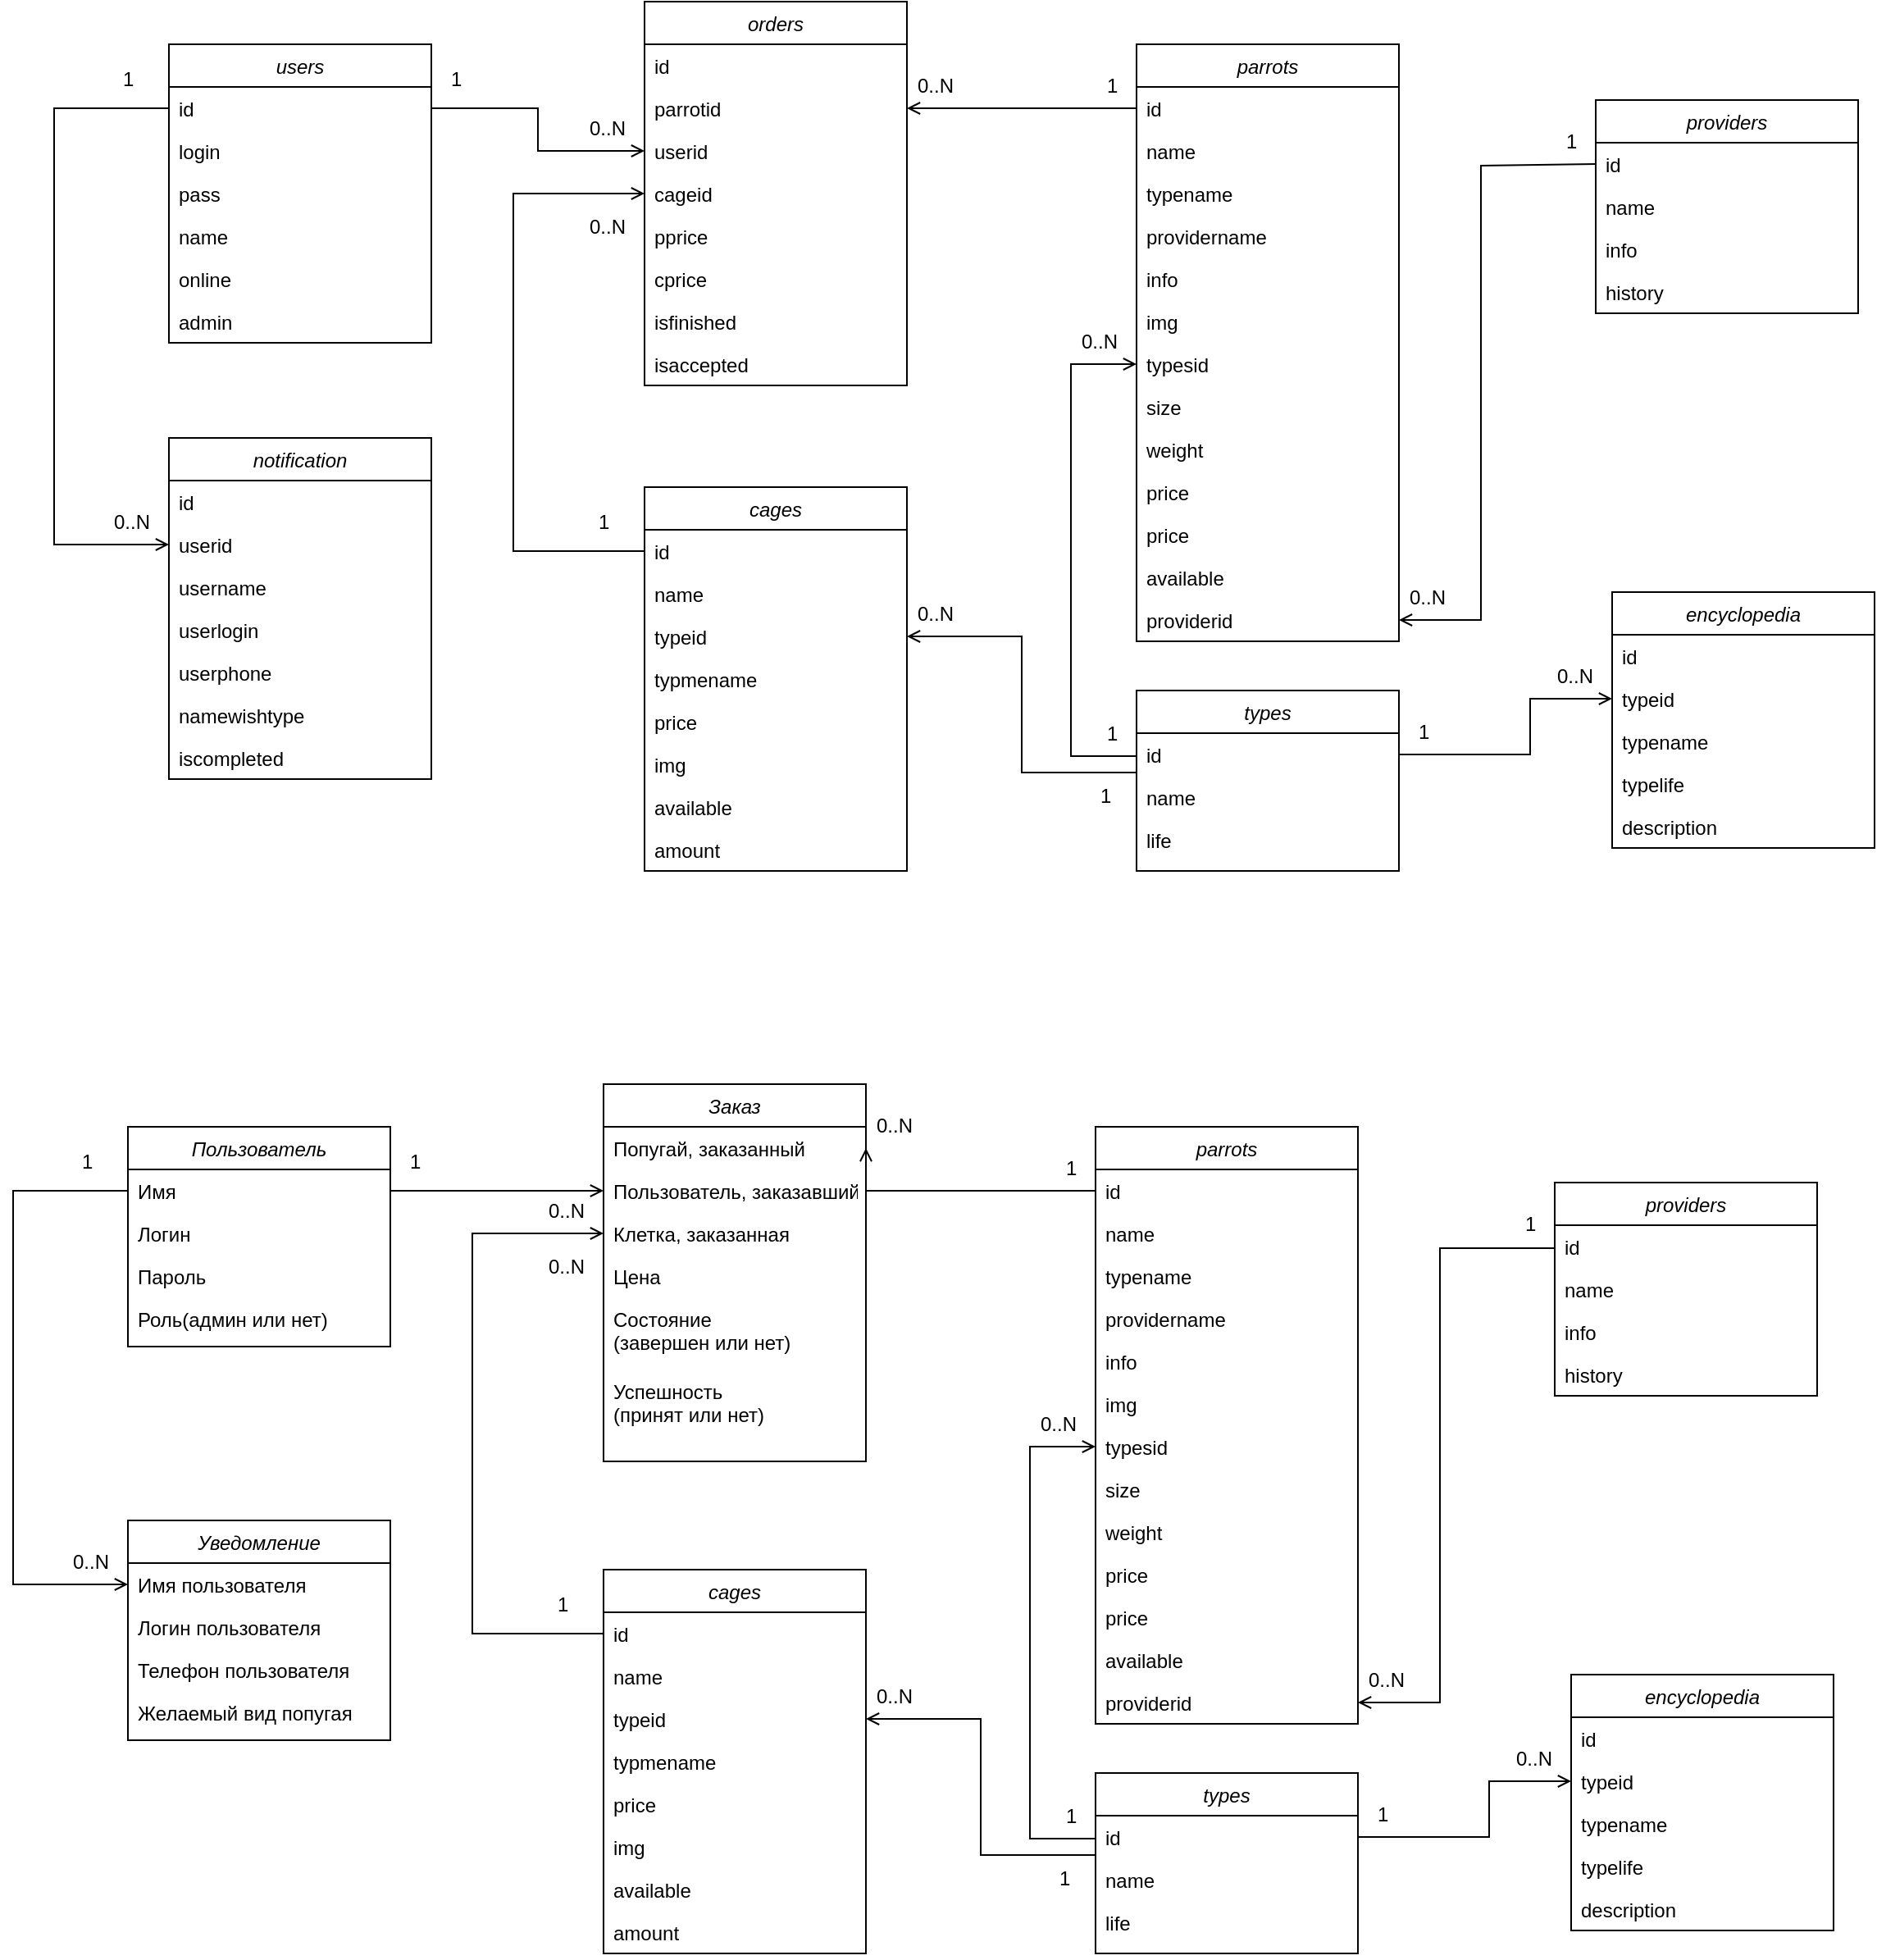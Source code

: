 <mxfile version="15.8.6" type="github">
  <diagram id="C5RBs43oDa-KdzZeNtuy" name="Page-1">
    <mxGraphModel dx="582" dy="761" grid="1" gridSize="10" guides="1" tooltips="1" connect="1" arrows="1" fold="1" page="1" pageScale="1" pageWidth="1200" pageHeight="1600" math="0" shadow="0">
      <root>
        <mxCell id="WIyWlLk6GJQsqaUBKTNV-0" />
        <mxCell id="WIyWlLk6GJQsqaUBKTNV-1" parent="WIyWlLk6GJQsqaUBKTNV-0" />
        <mxCell id="zkfFHV4jXpPFQw0GAbJ--0" value="users" style="swimlane;fontStyle=2;align=center;verticalAlign=top;childLayout=stackLayout;horizontal=1;startSize=26;horizontalStack=0;resizeParent=1;resizeLast=0;collapsible=1;marginBottom=0;rounded=0;shadow=0;strokeWidth=1;" parent="WIyWlLk6GJQsqaUBKTNV-1" vertex="1">
          <mxGeometry x="140" y="116" width="160" height="182" as="geometry">
            <mxRectangle x="230" y="140" width="160" height="26" as="alternateBounds" />
          </mxGeometry>
        </mxCell>
        <mxCell id="zkfFHV4jXpPFQw0GAbJ--1" value="id" style="text;align=left;verticalAlign=top;spacingLeft=4;spacingRight=4;overflow=hidden;rotatable=0;points=[[0,0.5],[1,0.5]];portConstraint=eastwest;" parent="zkfFHV4jXpPFQw0GAbJ--0" vertex="1">
          <mxGeometry y="26" width="160" height="26" as="geometry" />
        </mxCell>
        <mxCell id="zkfFHV4jXpPFQw0GAbJ--2" value="login&#xa;" style="text;align=left;verticalAlign=top;spacingLeft=4;spacingRight=4;overflow=hidden;rotatable=0;points=[[0,0.5],[1,0.5]];portConstraint=eastwest;rounded=0;shadow=0;html=0;" parent="zkfFHV4jXpPFQw0GAbJ--0" vertex="1">
          <mxGeometry y="52" width="160" height="26" as="geometry" />
        </mxCell>
        <mxCell id="zkfFHV4jXpPFQw0GAbJ--3" value="pass" style="text;align=left;verticalAlign=top;spacingLeft=4;spacingRight=4;overflow=hidden;rotatable=0;points=[[0,0.5],[1,0.5]];portConstraint=eastwest;rounded=0;shadow=0;html=0;" parent="zkfFHV4jXpPFQw0GAbJ--0" vertex="1">
          <mxGeometry y="78" width="160" height="26" as="geometry" />
        </mxCell>
        <mxCell id="x8cH7TtN86eXFYDbmNAZ-0" value="name" style="text;align=left;verticalAlign=top;spacingLeft=4;spacingRight=4;overflow=hidden;rotatable=0;points=[[0,0.5],[1,0.5]];portConstraint=eastwest;rounded=0;shadow=0;html=0;" parent="zkfFHV4jXpPFQw0GAbJ--0" vertex="1">
          <mxGeometry y="104" width="160" height="26" as="geometry" />
        </mxCell>
        <mxCell id="x8cH7TtN86eXFYDbmNAZ-2" value="online" style="text;align=left;verticalAlign=top;spacingLeft=4;spacingRight=4;overflow=hidden;rotatable=0;points=[[0,0.5],[1,0.5]];portConstraint=eastwest;rounded=0;shadow=0;html=0;" parent="zkfFHV4jXpPFQw0GAbJ--0" vertex="1">
          <mxGeometry y="130" width="160" height="26" as="geometry" />
        </mxCell>
        <mxCell id="x8cH7TtN86eXFYDbmNAZ-4" value="admin" style="text;align=left;verticalAlign=top;spacingLeft=4;spacingRight=4;overflow=hidden;rotatable=0;points=[[0,0.5],[1,0.5]];portConstraint=eastwest;rounded=0;shadow=0;html=0;" parent="zkfFHV4jXpPFQw0GAbJ--0" vertex="1">
          <mxGeometry y="156" width="160" height="26" as="geometry" />
        </mxCell>
        <mxCell id="x8cH7TtN86eXFYDbmNAZ-5" value="notification" style="swimlane;fontStyle=2;align=center;verticalAlign=top;childLayout=stackLayout;horizontal=1;startSize=26;horizontalStack=0;resizeParent=1;resizeLast=0;collapsible=1;marginBottom=0;rounded=0;shadow=0;strokeWidth=1;" parent="WIyWlLk6GJQsqaUBKTNV-1" vertex="1">
          <mxGeometry x="140" y="356" width="160" height="208" as="geometry">
            <mxRectangle x="230" y="140" width="160" height="26" as="alternateBounds" />
          </mxGeometry>
        </mxCell>
        <mxCell id="x8cH7TtN86eXFYDbmNAZ-6" value="id" style="text;align=left;verticalAlign=top;spacingLeft=4;spacingRight=4;overflow=hidden;rotatable=0;points=[[0,0.5],[1,0.5]];portConstraint=eastwest;" parent="x8cH7TtN86eXFYDbmNAZ-5" vertex="1">
          <mxGeometry y="26" width="160" height="26" as="geometry" />
        </mxCell>
        <mxCell id="x8cH7TtN86eXFYDbmNAZ-7" value="userid" style="text;align=left;verticalAlign=top;spacingLeft=4;spacingRight=4;overflow=hidden;rotatable=0;points=[[0,0.5],[1,0.5]];portConstraint=eastwest;rounded=0;shadow=0;html=0;" parent="x8cH7TtN86eXFYDbmNAZ-5" vertex="1">
          <mxGeometry y="52" width="160" height="26" as="geometry" />
        </mxCell>
        <mxCell id="x8cH7TtN86eXFYDbmNAZ-8" value="username" style="text;align=left;verticalAlign=top;spacingLeft=4;spacingRight=4;overflow=hidden;rotatable=0;points=[[0,0.5],[1,0.5]];portConstraint=eastwest;rounded=0;shadow=0;html=0;" parent="x8cH7TtN86eXFYDbmNAZ-5" vertex="1">
          <mxGeometry y="78" width="160" height="26" as="geometry" />
        </mxCell>
        <mxCell id="x8cH7TtN86eXFYDbmNAZ-9" value="userlogin" style="text;align=left;verticalAlign=top;spacingLeft=4;spacingRight=4;overflow=hidden;rotatable=0;points=[[0,0.5],[1,0.5]];portConstraint=eastwest;rounded=0;shadow=0;html=0;" parent="x8cH7TtN86eXFYDbmNAZ-5" vertex="1">
          <mxGeometry y="104" width="160" height="26" as="geometry" />
        </mxCell>
        <mxCell id="x8cH7TtN86eXFYDbmNAZ-10" value="userphone" style="text;align=left;verticalAlign=top;spacingLeft=4;spacingRight=4;overflow=hidden;rotatable=0;points=[[0,0.5],[1,0.5]];portConstraint=eastwest;rounded=0;shadow=0;html=0;" parent="x8cH7TtN86eXFYDbmNAZ-5" vertex="1">
          <mxGeometry y="130" width="160" height="26" as="geometry" />
        </mxCell>
        <mxCell id="x8cH7TtN86eXFYDbmNAZ-11" value="namewishtype" style="text;align=left;verticalAlign=top;spacingLeft=4;spacingRight=4;overflow=hidden;rotatable=0;points=[[0,0.5],[1,0.5]];portConstraint=eastwest;rounded=0;shadow=0;html=0;" parent="x8cH7TtN86eXFYDbmNAZ-5" vertex="1">
          <mxGeometry y="156" width="160" height="26" as="geometry" />
        </mxCell>
        <mxCell id="x8cH7TtN86eXFYDbmNAZ-13" value="iscompleted" style="text;align=left;verticalAlign=top;spacingLeft=4;spacingRight=4;overflow=hidden;rotatable=0;points=[[0,0.5],[1,0.5]];portConstraint=eastwest;rounded=0;shadow=0;html=0;" parent="x8cH7TtN86eXFYDbmNAZ-5" vertex="1">
          <mxGeometry y="182" width="160" height="26" as="geometry" />
        </mxCell>
        <mxCell id="x8cH7TtN86eXFYDbmNAZ-14" value="" style="endArrow=open;shadow=0;strokeWidth=1;rounded=0;endFill=1;edgeStyle=elbowEdgeStyle;elbow=vertical;exitX=0;exitY=0.5;exitDx=0;exitDy=0;entryX=0;entryY=0.5;entryDx=0;entryDy=0;" parent="WIyWlLk6GJQsqaUBKTNV-1" source="zkfFHV4jXpPFQw0GAbJ--1" target="x8cH7TtN86eXFYDbmNAZ-7" edge="1">
          <mxGeometry x="0.5" y="41" relative="1" as="geometry">
            <mxPoint x="310" y="217" as="sourcePoint" />
            <mxPoint x="438" y="217" as="targetPoint" />
            <mxPoint x="-40" y="32" as="offset" />
            <Array as="points">
              <mxPoint x="70" y="286" />
            </Array>
          </mxGeometry>
        </mxCell>
        <mxCell id="x8cH7TtN86eXFYDbmNAZ-15" value="1" style="resizable=0;align=left;verticalAlign=bottom;labelBackgroundColor=none;fontSize=12;" parent="x8cH7TtN86eXFYDbmNAZ-14" connectable="0" vertex="1">
          <mxGeometry x="-1" relative="1" as="geometry">
            <mxPoint x="-30" y="-9" as="offset" />
          </mxGeometry>
        </mxCell>
        <mxCell id="x8cH7TtN86eXFYDbmNAZ-16" value="0..N" style="resizable=0;align=right;verticalAlign=bottom;labelBackgroundColor=none;fontSize=12;" parent="x8cH7TtN86eXFYDbmNAZ-14" connectable="0" vertex="1">
          <mxGeometry x="1" relative="1" as="geometry">
            <mxPoint x="-10" y="-5" as="offset" />
          </mxGeometry>
        </mxCell>
        <mxCell id="x8cH7TtN86eXFYDbmNAZ-25" value="orders" style="swimlane;fontStyle=2;align=center;verticalAlign=top;childLayout=stackLayout;horizontal=1;startSize=26;horizontalStack=0;resizeParent=1;resizeLast=0;collapsible=1;marginBottom=0;rounded=0;shadow=0;strokeWidth=1;" parent="WIyWlLk6GJQsqaUBKTNV-1" vertex="1">
          <mxGeometry x="430" y="90" width="160" height="234" as="geometry">
            <mxRectangle x="230" y="140" width="160" height="26" as="alternateBounds" />
          </mxGeometry>
        </mxCell>
        <mxCell id="x8cH7TtN86eXFYDbmNAZ-26" value="id" style="text;align=left;verticalAlign=top;spacingLeft=4;spacingRight=4;overflow=hidden;rotatable=0;points=[[0,0.5],[1,0.5]];portConstraint=eastwest;" parent="x8cH7TtN86eXFYDbmNAZ-25" vertex="1">
          <mxGeometry y="26" width="160" height="26" as="geometry" />
        </mxCell>
        <mxCell id="x8cH7TtN86eXFYDbmNAZ-27" value="parrotid" style="text;align=left;verticalAlign=top;spacingLeft=4;spacingRight=4;overflow=hidden;rotatable=0;points=[[0,0.5],[1,0.5]];portConstraint=eastwest;rounded=0;shadow=0;html=0;" parent="x8cH7TtN86eXFYDbmNAZ-25" vertex="1">
          <mxGeometry y="52" width="160" height="26" as="geometry" />
        </mxCell>
        <mxCell id="x8cH7TtN86eXFYDbmNAZ-28" value="userid " style="text;align=left;verticalAlign=top;spacingLeft=4;spacingRight=4;overflow=hidden;rotatable=0;points=[[0,0.5],[1,0.5]];portConstraint=eastwest;rounded=0;shadow=0;html=0;" parent="x8cH7TtN86eXFYDbmNAZ-25" vertex="1">
          <mxGeometry y="78" width="160" height="26" as="geometry" />
        </mxCell>
        <mxCell id="x8cH7TtN86eXFYDbmNAZ-29" value="cageid " style="text;align=left;verticalAlign=top;spacingLeft=4;spacingRight=4;overflow=hidden;rotatable=0;points=[[0,0.5],[1,0.5]];portConstraint=eastwest;rounded=0;shadow=0;html=0;" parent="x8cH7TtN86eXFYDbmNAZ-25" vertex="1">
          <mxGeometry y="104" width="160" height="26" as="geometry" />
        </mxCell>
        <mxCell id="x8cH7TtN86eXFYDbmNAZ-30" value="pprice " style="text;align=left;verticalAlign=top;spacingLeft=4;spacingRight=4;overflow=hidden;rotatable=0;points=[[0,0.5],[1,0.5]];portConstraint=eastwest;rounded=0;shadow=0;html=0;" parent="x8cH7TtN86eXFYDbmNAZ-25" vertex="1">
          <mxGeometry y="130" width="160" height="26" as="geometry" />
        </mxCell>
        <mxCell id="x8cH7TtN86eXFYDbmNAZ-31" value="cprice " style="text;align=left;verticalAlign=top;spacingLeft=4;spacingRight=4;overflow=hidden;rotatable=0;points=[[0,0.5],[1,0.5]];portConstraint=eastwest;rounded=0;shadow=0;html=0;" parent="x8cH7TtN86eXFYDbmNAZ-25" vertex="1">
          <mxGeometry y="156" width="160" height="26" as="geometry" />
        </mxCell>
        <mxCell id="x8cH7TtN86eXFYDbmNAZ-32" value="isfinished" style="text;align=left;verticalAlign=top;spacingLeft=4;spacingRight=4;overflow=hidden;rotatable=0;points=[[0,0.5],[1,0.5]];portConstraint=eastwest;rounded=0;shadow=0;html=0;" parent="x8cH7TtN86eXFYDbmNAZ-25" vertex="1">
          <mxGeometry y="182" width="160" height="26" as="geometry" />
        </mxCell>
        <mxCell id="x8cH7TtN86eXFYDbmNAZ-35" value="isaccepted" style="text;align=left;verticalAlign=top;spacingLeft=4;spacingRight=4;overflow=hidden;rotatable=0;points=[[0,0.5],[1,0.5]];portConstraint=eastwest;rounded=0;shadow=0;html=0;" parent="x8cH7TtN86eXFYDbmNAZ-25" vertex="1">
          <mxGeometry y="208" width="160" height="26" as="geometry" />
        </mxCell>
        <mxCell id="x8cH7TtN86eXFYDbmNAZ-39" value="" style="endArrow=open;shadow=0;strokeWidth=1;rounded=0;endFill=1;edgeStyle=elbowEdgeStyle;elbow=vertical;exitX=1;exitY=0.5;exitDx=0;exitDy=0;entryX=0;entryY=0.5;entryDx=0;entryDy=0;" parent="WIyWlLk6GJQsqaUBKTNV-1" source="zkfFHV4jXpPFQw0GAbJ--1" target="x8cH7TtN86eXFYDbmNAZ-28" edge="1">
          <mxGeometry x="0.5" y="41" relative="1" as="geometry">
            <mxPoint x="310" y="165" as="sourcePoint" />
            <mxPoint x="390" y="217" as="targetPoint" />
            <mxPoint x="-40" y="32" as="offset" />
            <Array as="points" />
          </mxGeometry>
        </mxCell>
        <mxCell id="x8cH7TtN86eXFYDbmNAZ-40" value="1" style="resizable=0;align=left;verticalAlign=bottom;labelBackgroundColor=none;fontSize=12;" parent="x8cH7TtN86eXFYDbmNAZ-39" connectable="0" vertex="1">
          <mxGeometry x="-1" relative="1" as="geometry">
            <mxPoint x="10" y="-9" as="offset" />
          </mxGeometry>
        </mxCell>
        <mxCell id="x8cH7TtN86eXFYDbmNAZ-43" value="0..N" style="resizable=0;align=right;verticalAlign=bottom;labelBackgroundColor=none;fontSize=12;" parent="WIyWlLk6GJQsqaUBKTNV-1" connectable="0" vertex="1">
          <mxGeometry x="420" y="176" as="geometry" />
        </mxCell>
        <mxCell id="x8cH7TtN86eXFYDbmNAZ-44" value="cages" style="swimlane;fontStyle=2;align=center;verticalAlign=top;childLayout=stackLayout;horizontal=1;startSize=26;horizontalStack=0;resizeParent=1;resizeLast=0;collapsible=1;marginBottom=0;rounded=0;shadow=0;strokeWidth=1;" parent="WIyWlLk6GJQsqaUBKTNV-1" vertex="1">
          <mxGeometry x="430" y="386" width="160" height="234" as="geometry">
            <mxRectangle x="230" y="140" width="160" height="26" as="alternateBounds" />
          </mxGeometry>
        </mxCell>
        <mxCell id="x8cH7TtN86eXFYDbmNAZ-45" value="id" style="text;align=left;verticalAlign=top;spacingLeft=4;spacingRight=4;overflow=hidden;rotatable=0;points=[[0,0.5],[1,0.5]];portConstraint=eastwest;" parent="x8cH7TtN86eXFYDbmNAZ-44" vertex="1">
          <mxGeometry y="26" width="160" height="26" as="geometry" />
        </mxCell>
        <mxCell id="x8cH7TtN86eXFYDbmNAZ-46" value="name" style="text;align=left;verticalAlign=top;spacingLeft=4;spacingRight=4;overflow=hidden;rotatable=0;points=[[0,0.5],[1,0.5]];portConstraint=eastwest;rounded=0;shadow=0;html=0;" parent="x8cH7TtN86eXFYDbmNAZ-44" vertex="1">
          <mxGeometry y="52" width="160" height="26" as="geometry" />
        </mxCell>
        <mxCell id="x8cH7TtN86eXFYDbmNAZ-47" value="typeid" style="text;align=left;verticalAlign=top;spacingLeft=4;spacingRight=4;overflow=hidden;rotatable=0;points=[[0,0.5],[1,0.5]];portConstraint=eastwest;rounded=0;shadow=0;html=0;" parent="x8cH7TtN86eXFYDbmNAZ-44" vertex="1">
          <mxGeometry y="78" width="160" height="26" as="geometry" />
        </mxCell>
        <mxCell id="x8cH7TtN86eXFYDbmNAZ-48" value="typmename" style="text;align=left;verticalAlign=top;spacingLeft=4;spacingRight=4;overflow=hidden;rotatable=0;points=[[0,0.5],[1,0.5]];portConstraint=eastwest;rounded=0;shadow=0;html=0;" parent="x8cH7TtN86eXFYDbmNAZ-44" vertex="1">
          <mxGeometry y="104" width="160" height="26" as="geometry" />
        </mxCell>
        <mxCell id="x8cH7TtN86eXFYDbmNAZ-49" value="price" style="text;align=left;verticalAlign=top;spacingLeft=4;spacingRight=4;overflow=hidden;rotatable=0;points=[[0,0.5],[1,0.5]];portConstraint=eastwest;rounded=0;shadow=0;html=0;" parent="x8cH7TtN86eXFYDbmNAZ-44" vertex="1">
          <mxGeometry y="130" width="160" height="26" as="geometry" />
        </mxCell>
        <mxCell id="x8cH7TtN86eXFYDbmNAZ-50" value="img" style="text;align=left;verticalAlign=top;spacingLeft=4;spacingRight=4;overflow=hidden;rotatable=0;points=[[0,0.5],[1,0.5]];portConstraint=eastwest;rounded=0;shadow=0;html=0;" parent="x8cH7TtN86eXFYDbmNAZ-44" vertex="1">
          <mxGeometry y="156" width="160" height="26" as="geometry" />
        </mxCell>
        <mxCell id="x8cH7TtN86eXFYDbmNAZ-51" value="available" style="text;align=left;verticalAlign=top;spacingLeft=4;spacingRight=4;overflow=hidden;rotatable=0;points=[[0,0.5],[1,0.5]];portConstraint=eastwest;rounded=0;shadow=0;html=0;" parent="x8cH7TtN86eXFYDbmNAZ-44" vertex="1">
          <mxGeometry y="182" width="160" height="26" as="geometry" />
        </mxCell>
        <mxCell id="x8cH7TtN86eXFYDbmNAZ-54" value="amount" style="text;align=left;verticalAlign=top;spacingLeft=4;spacingRight=4;overflow=hidden;rotatable=0;points=[[0,0.5],[1,0.5]];portConstraint=eastwest;rounded=0;shadow=0;html=0;" parent="x8cH7TtN86eXFYDbmNAZ-44" vertex="1">
          <mxGeometry y="208" width="160" height="26" as="geometry" />
        </mxCell>
        <mxCell id="x8cH7TtN86eXFYDbmNAZ-57" value="" style="endArrow=open;shadow=0;strokeWidth=1;rounded=0;endFill=1;edgeStyle=elbowEdgeStyle;elbow=vertical;exitX=0;exitY=0.5;exitDx=0;exitDy=0;entryX=0;entryY=0.5;entryDx=0;entryDy=0;" parent="WIyWlLk6GJQsqaUBKTNV-1" source="x8cH7TtN86eXFYDbmNAZ-45" target="x8cH7TtN86eXFYDbmNAZ-29" edge="1">
          <mxGeometry x="0.5" y="41" relative="1" as="geometry">
            <mxPoint x="380" y="236" as="sourcePoint" />
            <mxPoint x="380" y="502" as="targetPoint" />
            <mxPoint x="-40" y="32" as="offset" />
            <Array as="points">
              <mxPoint x="350" y="316" />
            </Array>
          </mxGeometry>
        </mxCell>
        <mxCell id="x8cH7TtN86eXFYDbmNAZ-58" value="1" style="resizable=0;align=left;verticalAlign=bottom;labelBackgroundColor=none;fontSize=12;" parent="x8cH7TtN86eXFYDbmNAZ-57" connectable="0" vertex="1">
          <mxGeometry x="-1" relative="1" as="geometry">
            <mxPoint x="-30" y="-9" as="offset" />
          </mxGeometry>
        </mxCell>
        <mxCell id="x8cH7TtN86eXFYDbmNAZ-59" value="0..N" style="resizable=0;align=right;verticalAlign=bottom;labelBackgroundColor=none;fontSize=12;" parent="x8cH7TtN86eXFYDbmNAZ-57" connectable="0" vertex="1">
          <mxGeometry x="1" relative="1" as="geometry">
            <mxPoint x="-10" y="29" as="offset" />
          </mxGeometry>
        </mxCell>
        <mxCell id="x8cH7TtN86eXFYDbmNAZ-61" value="parrots" style="swimlane;fontStyle=2;align=center;verticalAlign=top;childLayout=stackLayout;horizontal=1;startSize=26;horizontalStack=0;resizeParent=1;resizeLast=0;collapsible=1;marginBottom=0;rounded=0;shadow=0;strokeWidth=1;" parent="WIyWlLk6GJQsqaUBKTNV-1" vertex="1">
          <mxGeometry x="730" y="116" width="160" height="364" as="geometry">
            <mxRectangle x="230" y="140" width="160" height="26" as="alternateBounds" />
          </mxGeometry>
        </mxCell>
        <mxCell id="x8cH7TtN86eXFYDbmNAZ-62" value="id" style="text;align=left;verticalAlign=top;spacingLeft=4;spacingRight=4;overflow=hidden;rotatable=0;points=[[0,0.5],[1,0.5]];portConstraint=eastwest;" parent="x8cH7TtN86eXFYDbmNAZ-61" vertex="1">
          <mxGeometry y="26" width="160" height="26" as="geometry" />
        </mxCell>
        <mxCell id="x8cH7TtN86eXFYDbmNAZ-63" value="name" style="text;align=left;verticalAlign=top;spacingLeft=4;spacingRight=4;overflow=hidden;rotatable=0;points=[[0,0.5],[1,0.5]];portConstraint=eastwest;rounded=0;shadow=0;html=0;" parent="x8cH7TtN86eXFYDbmNAZ-61" vertex="1">
          <mxGeometry y="52" width="160" height="26" as="geometry" />
        </mxCell>
        <mxCell id="x8cH7TtN86eXFYDbmNAZ-64" value="typename" style="text;align=left;verticalAlign=top;spacingLeft=4;spacingRight=4;overflow=hidden;rotatable=0;points=[[0,0.5],[1,0.5]];portConstraint=eastwest;rounded=0;shadow=0;html=0;" parent="x8cH7TtN86eXFYDbmNAZ-61" vertex="1">
          <mxGeometry y="78" width="160" height="26" as="geometry" />
        </mxCell>
        <mxCell id="x8cH7TtN86eXFYDbmNAZ-65" value="providername" style="text;align=left;verticalAlign=top;spacingLeft=4;spacingRight=4;overflow=hidden;rotatable=0;points=[[0,0.5],[1,0.5]];portConstraint=eastwest;rounded=0;shadow=0;html=0;" parent="x8cH7TtN86eXFYDbmNAZ-61" vertex="1">
          <mxGeometry y="104" width="160" height="26" as="geometry" />
        </mxCell>
        <mxCell id="x8cH7TtN86eXFYDbmNAZ-66" value="info" style="text;align=left;verticalAlign=top;spacingLeft=4;spacingRight=4;overflow=hidden;rotatable=0;points=[[0,0.5],[1,0.5]];portConstraint=eastwest;rounded=0;shadow=0;html=0;" parent="x8cH7TtN86eXFYDbmNAZ-61" vertex="1">
          <mxGeometry y="130" width="160" height="26" as="geometry" />
        </mxCell>
        <mxCell id="x8cH7TtN86eXFYDbmNAZ-67" value="img" style="text;align=left;verticalAlign=top;spacingLeft=4;spacingRight=4;overflow=hidden;rotatable=0;points=[[0,0.5],[1,0.5]];portConstraint=eastwest;rounded=0;shadow=0;html=0;" parent="x8cH7TtN86eXFYDbmNAZ-61" vertex="1">
          <mxGeometry y="156" width="160" height="26" as="geometry" />
        </mxCell>
        <mxCell id="x8cH7TtN86eXFYDbmNAZ-68" value="typesid" style="text;align=left;verticalAlign=top;spacingLeft=4;spacingRight=4;overflow=hidden;rotatable=0;points=[[0,0.5],[1,0.5]];portConstraint=eastwest;rounded=0;shadow=0;html=0;" parent="x8cH7TtN86eXFYDbmNAZ-61" vertex="1">
          <mxGeometry y="182" width="160" height="26" as="geometry" />
        </mxCell>
        <mxCell id="x8cH7TtN86eXFYDbmNAZ-69" value="size" style="text;align=left;verticalAlign=top;spacingLeft=4;spacingRight=4;overflow=hidden;rotatable=0;points=[[0,0.5],[1,0.5]];portConstraint=eastwest;rounded=0;shadow=0;html=0;" parent="x8cH7TtN86eXFYDbmNAZ-61" vertex="1">
          <mxGeometry y="208" width="160" height="26" as="geometry" />
        </mxCell>
        <mxCell id="x8cH7TtN86eXFYDbmNAZ-70" value="weight" style="text;align=left;verticalAlign=top;spacingLeft=4;spacingRight=4;overflow=hidden;rotatable=0;points=[[0,0.5],[1,0.5]];portConstraint=eastwest;rounded=0;shadow=0;html=0;" parent="x8cH7TtN86eXFYDbmNAZ-61" vertex="1">
          <mxGeometry y="234" width="160" height="26" as="geometry" />
        </mxCell>
        <mxCell id="x8cH7TtN86eXFYDbmNAZ-97" value="price" style="text;align=left;verticalAlign=top;spacingLeft=4;spacingRight=4;overflow=hidden;rotatable=0;points=[[0,0.5],[1,0.5]];portConstraint=eastwest;rounded=0;shadow=0;html=0;" parent="x8cH7TtN86eXFYDbmNAZ-61" vertex="1">
          <mxGeometry y="260" width="160" height="26" as="geometry" />
        </mxCell>
        <mxCell id="x8cH7TtN86eXFYDbmNAZ-71" value="price" style="text;align=left;verticalAlign=top;spacingLeft=4;spacingRight=4;overflow=hidden;rotatable=0;points=[[0,0.5],[1,0.5]];portConstraint=eastwest;rounded=0;shadow=0;html=0;" parent="x8cH7TtN86eXFYDbmNAZ-61" vertex="1">
          <mxGeometry y="286" width="160" height="26" as="geometry" />
        </mxCell>
        <mxCell id="x8cH7TtN86eXFYDbmNAZ-73" value="available" style="text;align=left;verticalAlign=top;spacingLeft=4;spacingRight=4;overflow=hidden;rotatable=0;points=[[0,0.5],[1,0.5]];portConstraint=eastwest;rounded=0;shadow=0;html=0;" parent="x8cH7TtN86eXFYDbmNAZ-61" vertex="1">
          <mxGeometry y="312" width="160" height="26" as="geometry" />
        </mxCell>
        <mxCell id="x8cH7TtN86eXFYDbmNAZ-74" value="providerid" style="text;align=left;verticalAlign=top;spacingLeft=4;spacingRight=4;overflow=hidden;rotatable=0;points=[[0,0.5],[1,0.5]];portConstraint=eastwest;rounded=0;shadow=0;html=0;" parent="x8cH7TtN86eXFYDbmNAZ-61" vertex="1">
          <mxGeometry y="338" width="160" height="26" as="geometry" />
        </mxCell>
        <mxCell id="x8cH7TtN86eXFYDbmNAZ-79" value="" style="endArrow=open;shadow=0;strokeWidth=1;rounded=0;endFill=1;edgeStyle=elbowEdgeStyle;elbow=vertical;exitX=0;exitY=0.5;exitDx=0;exitDy=0;entryX=1;entryY=0.5;entryDx=0;entryDy=0;" parent="WIyWlLk6GJQsqaUBKTNV-1" source="x8cH7TtN86eXFYDbmNAZ-62" target="x8cH7TtN86eXFYDbmNAZ-27" edge="1">
          <mxGeometry x="0.5" y="41" relative="1" as="geometry">
            <mxPoint x="660" y="230" as="sourcePoint" />
            <mxPoint x="660" y="496" as="targetPoint" />
            <mxPoint x="-40" y="32" as="offset" />
            <Array as="points">
              <mxPoint x="710" y="155" />
            </Array>
          </mxGeometry>
        </mxCell>
        <mxCell id="x8cH7TtN86eXFYDbmNAZ-80" value="1" style="resizable=0;align=left;verticalAlign=bottom;labelBackgroundColor=none;fontSize=12;" parent="x8cH7TtN86eXFYDbmNAZ-79" connectable="0" vertex="1">
          <mxGeometry x="-1" relative="1" as="geometry">
            <mxPoint x="-20" y="-5" as="offset" />
          </mxGeometry>
        </mxCell>
        <mxCell id="x8cH7TtN86eXFYDbmNAZ-81" value="0..N" style="resizable=0;align=right;verticalAlign=bottom;labelBackgroundColor=none;fontSize=12;" parent="x8cH7TtN86eXFYDbmNAZ-79" connectable="0" vertex="1">
          <mxGeometry x="1" relative="1" as="geometry">
            <mxPoint x="30" y="-5" as="offset" />
          </mxGeometry>
        </mxCell>
        <mxCell id="x8cH7TtN86eXFYDbmNAZ-82" value="types" style="swimlane;fontStyle=2;align=center;verticalAlign=top;childLayout=stackLayout;horizontal=1;startSize=26;horizontalStack=0;resizeParent=1;resizeLast=0;collapsible=1;marginBottom=0;rounded=0;shadow=0;strokeWidth=1;" parent="WIyWlLk6GJQsqaUBKTNV-1" vertex="1">
          <mxGeometry x="730" y="510" width="160" height="110" as="geometry">
            <mxRectangle x="230" y="140" width="160" height="26" as="alternateBounds" />
          </mxGeometry>
        </mxCell>
        <mxCell id="x8cH7TtN86eXFYDbmNAZ-83" value="id" style="text;align=left;verticalAlign=top;spacingLeft=4;spacingRight=4;overflow=hidden;rotatable=0;points=[[0,0.5],[1,0.5]];portConstraint=eastwest;" parent="x8cH7TtN86eXFYDbmNAZ-82" vertex="1">
          <mxGeometry y="26" width="160" height="26" as="geometry" />
        </mxCell>
        <mxCell id="x8cH7TtN86eXFYDbmNAZ-84" value="name" style="text;align=left;verticalAlign=top;spacingLeft=4;spacingRight=4;overflow=hidden;rotatable=0;points=[[0,0.5],[1,0.5]];portConstraint=eastwest;rounded=0;shadow=0;html=0;" parent="x8cH7TtN86eXFYDbmNAZ-82" vertex="1">
          <mxGeometry y="52" width="160" height="26" as="geometry" />
        </mxCell>
        <mxCell id="x8cH7TtN86eXFYDbmNAZ-85" value="life" style="text;align=left;verticalAlign=top;spacingLeft=4;spacingRight=4;overflow=hidden;rotatable=0;points=[[0,0.5],[1,0.5]];portConstraint=eastwest;rounded=0;shadow=0;html=0;" parent="x8cH7TtN86eXFYDbmNAZ-82" vertex="1">
          <mxGeometry y="78" width="160" height="26" as="geometry" />
        </mxCell>
        <mxCell id="x8cH7TtN86eXFYDbmNAZ-91" value="" style="endArrow=open;shadow=0;strokeWidth=1;rounded=0;endFill=1;elbow=vertical;exitX=0;exitY=0.5;exitDx=0;exitDy=0;entryX=1;entryY=0.5;entryDx=0;entryDy=0;edgeStyle=orthogonalEdgeStyle;" parent="WIyWlLk6GJQsqaUBKTNV-1" source="x8cH7TtN86eXFYDbmNAZ-83" target="x8cH7TtN86eXFYDbmNAZ-47" edge="1">
          <mxGeometry x="0.5" y="41" relative="1" as="geometry">
            <mxPoint x="700" y="550" as="sourcePoint" />
            <mxPoint x="560" y="550" as="targetPoint" />
            <mxPoint x="-40" y="32" as="offset" />
            <Array as="points">
              <mxPoint x="730" y="560" />
              <mxPoint x="660" y="560" />
              <mxPoint x="660" y="477" />
            </Array>
          </mxGeometry>
        </mxCell>
        <mxCell id="x8cH7TtN86eXFYDbmNAZ-93" value="0..N" style="resizable=0;align=right;verticalAlign=bottom;labelBackgroundColor=none;fontSize=12;" parent="x8cH7TtN86eXFYDbmNAZ-91" connectable="0" vertex="1">
          <mxGeometry x="1" relative="1" as="geometry">
            <mxPoint x="30" y="-5" as="offset" />
          </mxGeometry>
        </mxCell>
        <mxCell id="x8cH7TtN86eXFYDbmNAZ-94" value="" style="endArrow=open;shadow=0;strokeWidth=1;rounded=0;endFill=1;elbow=vertical;entryX=0;entryY=0.5;entryDx=0;entryDy=0;edgeStyle=orthogonalEdgeStyle;" parent="WIyWlLk6GJQsqaUBKTNV-1" target="x8cH7TtN86eXFYDbmNAZ-68" edge="1">
          <mxGeometry x="0.5" y="41" relative="1" as="geometry">
            <mxPoint x="730" y="550" as="sourcePoint" />
            <mxPoint x="600" y="487" as="targetPoint" />
            <mxPoint x="-40" y="32" as="offset" />
            <Array as="points">
              <mxPoint x="730" y="550" />
              <mxPoint x="690" y="550" />
              <mxPoint x="690" y="311" />
            </Array>
          </mxGeometry>
        </mxCell>
        <mxCell id="x8cH7TtN86eXFYDbmNAZ-95" value="1" style="resizable=0;align=left;verticalAlign=bottom;labelBackgroundColor=none;fontSize=12;" parent="x8cH7TtN86eXFYDbmNAZ-94" connectable="0" vertex="1">
          <mxGeometry x="-1" relative="1" as="geometry">
            <mxPoint x="-20" y="-5" as="offset" />
          </mxGeometry>
        </mxCell>
        <mxCell id="x8cH7TtN86eXFYDbmNAZ-96" value="0..N" style="resizable=0;align=right;verticalAlign=bottom;labelBackgroundColor=none;fontSize=12;" parent="x8cH7TtN86eXFYDbmNAZ-94" connectable="0" vertex="1">
          <mxGeometry x="1" relative="1" as="geometry">
            <mxPoint x="-10" y="-5" as="offset" />
          </mxGeometry>
        </mxCell>
        <mxCell id="x8cH7TtN86eXFYDbmNAZ-98" value="providers" style="swimlane;fontStyle=2;align=center;verticalAlign=top;childLayout=stackLayout;horizontal=1;startSize=26;horizontalStack=0;resizeParent=1;resizeLast=0;collapsible=1;marginBottom=0;rounded=0;shadow=0;strokeWidth=1;" parent="WIyWlLk6GJQsqaUBKTNV-1" vertex="1">
          <mxGeometry x="1010" y="150" width="160" height="130" as="geometry">
            <mxRectangle x="230" y="140" width="160" height="26" as="alternateBounds" />
          </mxGeometry>
        </mxCell>
        <mxCell id="x8cH7TtN86eXFYDbmNAZ-99" value="id" style="text;align=left;verticalAlign=top;spacingLeft=4;spacingRight=4;overflow=hidden;rotatable=0;points=[[0,0.5],[1,0.5]];portConstraint=eastwest;" parent="x8cH7TtN86eXFYDbmNAZ-98" vertex="1">
          <mxGeometry y="26" width="160" height="26" as="geometry" />
        </mxCell>
        <mxCell id="x8cH7TtN86eXFYDbmNAZ-100" value="name" style="text;align=left;verticalAlign=top;spacingLeft=4;spacingRight=4;overflow=hidden;rotatable=0;points=[[0,0.5],[1,0.5]];portConstraint=eastwest;rounded=0;shadow=0;html=0;" parent="x8cH7TtN86eXFYDbmNAZ-98" vertex="1">
          <mxGeometry y="52" width="160" height="26" as="geometry" />
        </mxCell>
        <mxCell id="x8cH7TtN86eXFYDbmNAZ-101" value="info" style="text;align=left;verticalAlign=top;spacingLeft=4;spacingRight=4;overflow=hidden;rotatable=0;points=[[0,0.5],[1,0.5]];portConstraint=eastwest;rounded=0;shadow=0;html=0;" parent="x8cH7TtN86eXFYDbmNAZ-98" vertex="1">
          <mxGeometry y="78" width="160" height="26" as="geometry" />
        </mxCell>
        <mxCell id="x8cH7TtN86eXFYDbmNAZ-102" value="history" style="text;align=left;verticalAlign=top;spacingLeft=4;spacingRight=4;overflow=hidden;rotatable=0;points=[[0,0.5],[1,0.5]];portConstraint=eastwest;rounded=0;shadow=0;html=0;" parent="x8cH7TtN86eXFYDbmNAZ-98" vertex="1">
          <mxGeometry y="104" width="160" height="26" as="geometry" />
        </mxCell>
        <mxCell id="x8cH7TtN86eXFYDbmNAZ-103" value="" style="endArrow=open;shadow=0;strokeWidth=1;rounded=0;endFill=1;elbow=vertical;exitX=0;exitY=0.5;exitDx=0;exitDy=0;entryX=1;entryY=0.5;entryDx=0;entryDy=0;edgeStyle=orthogonalEdgeStyle;" parent="WIyWlLk6GJQsqaUBKTNV-1" source="x8cH7TtN86eXFYDbmNAZ-99" target="x8cH7TtN86eXFYDbmNAZ-74" edge="1">
          <mxGeometry x="0.5" y="41" relative="1" as="geometry">
            <mxPoint x="1020" y="298" as="sourcePoint" />
            <mxPoint x="880" y="226" as="targetPoint" />
            <mxPoint x="-40" y="32" as="offset" />
            <Array as="points">
              <mxPoint x="1010" y="190" />
              <mxPoint x="940" y="190" />
              <mxPoint x="940" y="467" />
            </Array>
          </mxGeometry>
        </mxCell>
        <mxCell id="x8cH7TtN86eXFYDbmNAZ-104" value="1" style="resizable=0;align=left;verticalAlign=bottom;labelBackgroundColor=none;fontSize=12;" parent="x8cH7TtN86eXFYDbmNAZ-103" connectable="0" vertex="1">
          <mxGeometry x="-1" relative="1" as="geometry">
            <mxPoint x="-20" y="-5" as="offset" />
          </mxGeometry>
        </mxCell>
        <mxCell id="x8cH7TtN86eXFYDbmNAZ-105" value="0..N" style="resizable=0;align=right;verticalAlign=bottom;labelBackgroundColor=none;fontSize=12;" parent="x8cH7TtN86eXFYDbmNAZ-103" connectable="0" vertex="1">
          <mxGeometry x="1" relative="1" as="geometry">
            <mxPoint x="30" y="-5" as="offset" />
          </mxGeometry>
        </mxCell>
        <mxCell id="x8cH7TtN86eXFYDbmNAZ-106" value="encyclopedia" style="swimlane;fontStyle=2;align=center;verticalAlign=top;childLayout=stackLayout;horizontal=1;startSize=26;horizontalStack=0;resizeParent=1;resizeLast=0;collapsible=1;marginBottom=0;rounded=0;shadow=0;strokeWidth=1;" parent="WIyWlLk6GJQsqaUBKTNV-1" vertex="1">
          <mxGeometry x="1020" y="450" width="160" height="156" as="geometry">
            <mxRectangle x="230" y="140" width="160" height="26" as="alternateBounds" />
          </mxGeometry>
        </mxCell>
        <mxCell id="x8cH7TtN86eXFYDbmNAZ-107" value="id" style="text;align=left;verticalAlign=top;spacingLeft=4;spacingRight=4;overflow=hidden;rotatable=0;points=[[0,0.5],[1,0.5]];portConstraint=eastwest;" parent="x8cH7TtN86eXFYDbmNAZ-106" vertex="1">
          <mxGeometry y="26" width="160" height="26" as="geometry" />
        </mxCell>
        <mxCell id="x8cH7TtN86eXFYDbmNAZ-108" value="typeid" style="text;align=left;verticalAlign=top;spacingLeft=4;spacingRight=4;overflow=hidden;rotatable=0;points=[[0,0.5],[1,0.5]];portConstraint=eastwest;rounded=0;shadow=0;html=0;" parent="x8cH7TtN86eXFYDbmNAZ-106" vertex="1">
          <mxGeometry y="52" width="160" height="26" as="geometry" />
        </mxCell>
        <mxCell id="x8cH7TtN86eXFYDbmNAZ-109" value="typename" style="text;align=left;verticalAlign=top;spacingLeft=4;spacingRight=4;overflow=hidden;rotatable=0;points=[[0,0.5],[1,0.5]];portConstraint=eastwest;rounded=0;shadow=0;html=0;" parent="x8cH7TtN86eXFYDbmNAZ-106" vertex="1">
          <mxGeometry y="78" width="160" height="26" as="geometry" />
        </mxCell>
        <mxCell id="x8cH7TtN86eXFYDbmNAZ-110" value="typelife" style="text;align=left;verticalAlign=top;spacingLeft=4;spacingRight=4;overflow=hidden;rotatable=0;points=[[0,0.5],[1,0.5]];portConstraint=eastwest;rounded=0;shadow=0;html=0;" parent="x8cH7TtN86eXFYDbmNAZ-106" vertex="1">
          <mxGeometry y="104" width="160" height="26" as="geometry" />
        </mxCell>
        <mxCell id="x8cH7TtN86eXFYDbmNAZ-111" value="description" style="text;align=left;verticalAlign=top;spacingLeft=4;spacingRight=4;overflow=hidden;rotatable=0;points=[[0,0.5],[1,0.5]];portConstraint=eastwest;rounded=0;shadow=0;html=0;" parent="x8cH7TtN86eXFYDbmNAZ-106" vertex="1">
          <mxGeometry y="130" width="160" height="26" as="geometry" />
        </mxCell>
        <mxCell id="x8cH7TtN86eXFYDbmNAZ-121" value="" style="endArrow=open;shadow=0;strokeWidth=1;rounded=0;endFill=1;elbow=vertical;exitX=1;exitY=0.5;exitDx=0;exitDy=0;entryX=0;entryY=0.5;entryDx=0;entryDy=0;edgeStyle=orthogonalEdgeStyle;" parent="WIyWlLk6GJQsqaUBKTNV-1" source="x8cH7TtN86eXFYDbmNAZ-83" target="x8cH7TtN86eXFYDbmNAZ-108" edge="1">
          <mxGeometry x="0.5" y="41" relative="1" as="geometry">
            <mxPoint x="1030" y="525" as="sourcePoint" />
            <mxPoint x="900" y="559" as="targetPoint" />
            <mxPoint x="-40" y="32" as="offset" />
            <Array as="points">
              <mxPoint x="970" y="549" />
              <mxPoint x="970" y="515" />
            </Array>
          </mxGeometry>
        </mxCell>
        <mxCell id="x8cH7TtN86eXFYDbmNAZ-122" value="1" style="resizable=0;align=left;verticalAlign=bottom;labelBackgroundColor=none;fontSize=12;" parent="x8cH7TtN86eXFYDbmNAZ-121" connectable="0" vertex="1">
          <mxGeometry x="-1" relative="1" as="geometry">
            <mxPoint x="10" y="-5" as="offset" />
          </mxGeometry>
        </mxCell>
        <mxCell id="x8cH7TtN86eXFYDbmNAZ-123" value="0..N" style="resizable=0;align=right;verticalAlign=bottom;labelBackgroundColor=none;fontSize=12;" parent="x8cH7TtN86eXFYDbmNAZ-121" connectable="0" vertex="1">
          <mxGeometry x="1" relative="1" as="geometry">
            <mxPoint x="-10" y="-5" as="offset" />
          </mxGeometry>
        </mxCell>
        <mxCell id="Imkv2x_XnemxmEfvhTAE-0" value="1" style="resizable=0;align=left;verticalAlign=bottom;labelBackgroundColor=none;fontSize=12;" parent="WIyWlLk6GJQsqaUBKTNV-1" connectable="0" vertex="1">
          <mxGeometry x="710" y="590" as="geometry">
            <mxPoint x="-4" y="-7" as="offset" />
          </mxGeometry>
        </mxCell>
        <mxCell id="frcLXEGGKrYD2IFF3KJO-86" value="Пользователь" style="swimlane;fontStyle=2;align=center;verticalAlign=top;childLayout=stackLayout;horizontal=1;startSize=26;horizontalStack=0;resizeParent=1;resizeLast=0;collapsible=1;marginBottom=0;rounded=0;shadow=0;strokeWidth=1;" vertex="1" parent="WIyWlLk6GJQsqaUBKTNV-1">
          <mxGeometry x="115" y="776" width="160" height="134" as="geometry">
            <mxRectangle x="230" y="140" width="160" height="26" as="alternateBounds" />
          </mxGeometry>
        </mxCell>
        <mxCell id="frcLXEGGKrYD2IFF3KJO-87" value="Имя" style="text;align=left;verticalAlign=top;spacingLeft=4;spacingRight=4;overflow=hidden;rotatable=0;points=[[0,0.5],[1,0.5]];portConstraint=eastwest;" vertex="1" parent="frcLXEGGKrYD2IFF3KJO-86">
          <mxGeometry y="26" width="160" height="26" as="geometry" />
        </mxCell>
        <mxCell id="frcLXEGGKrYD2IFF3KJO-88" value="Логин" style="text;align=left;verticalAlign=top;spacingLeft=4;spacingRight=4;overflow=hidden;rotatable=0;points=[[0,0.5],[1,0.5]];portConstraint=eastwest;rounded=0;shadow=0;html=0;" vertex="1" parent="frcLXEGGKrYD2IFF3KJO-86">
          <mxGeometry y="52" width="160" height="26" as="geometry" />
        </mxCell>
        <mxCell id="frcLXEGGKrYD2IFF3KJO-89" value="Пароль" style="text;align=left;verticalAlign=top;spacingLeft=4;spacingRight=4;overflow=hidden;rotatable=0;points=[[0,0.5],[1,0.5]];portConstraint=eastwest;rounded=0;shadow=0;html=0;" vertex="1" parent="frcLXEGGKrYD2IFF3KJO-86">
          <mxGeometry y="78" width="160" height="26" as="geometry" />
        </mxCell>
        <mxCell id="frcLXEGGKrYD2IFF3KJO-92" value="Роль(админ или нет)" style="text;align=left;verticalAlign=top;spacingLeft=4;spacingRight=4;overflow=hidden;rotatable=0;points=[[0,0.5],[1,0.5]];portConstraint=eastwest;rounded=0;shadow=0;html=0;" vertex="1" parent="frcLXEGGKrYD2IFF3KJO-86">
          <mxGeometry y="104" width="160" height="26" as="geometry" />
        </mxCell>
        <mxCell id="frcLXEGGKrYD2IFF3KJO-93" value="Уведомление" style="swimlane;fontStyle=2;align=center;verticalAlign=top;childLayout=stackLayout;horizontal=1;startSize=26;horizontalStack=0;resizeParent=1;resizeLast=0;collapsible=1;marginBottom=0;rounded=0;shadow=0;strokeWidth=1;" vertex="1" parent="WIyWlLk6GJQsqaUBKTNV-1">
          <mxGeometry x="115" y="1016" width="160" height="134" as="geometry">
            <mxRectangle x="230" y="140" width="160" height="26" as="alternateBounds" />
          </mxGeometry>
        </mxCell>
        <mxCell id="frcLXEGGKrYD2IFF3KJO-95" value="Имя пользователя" style="text;align=left;verticalAlign=top;spacingLeft=4;spacingRight=4;overflow=hidden;rotatable=0;points=[[0,0.5],[1,0.5]];portConstraint=eastwest;rounded=0;shadow=0;html=0;" vertex="1" parent="frcLXEGGKrYD2IFF3KJO-93">
          <mxGeometry y="26" width="160" height="26" as="geometry" />
        </mxCell>
        <mxCell id="frcLXEGGKrYD2IFF3KJO-96" value="Логин пользователя" style="text;align=left;verticalAlign=top;spacingLeft=4;spacingRight=4;overflow=hidden;rotatable=0;points=[[0,0.5],[1,0.5]];portConstraint=eastwest;rounded=0;shadow=0;html=0;" vertex="1" parent="frcLXEGGKrYD2IFF3KJO-93">
          <mxGeometry y="52" width="160" height="26" as="geometry" />
        </mxCell>
        <mxCell id="frcLXEGGKrYD2IFF3KJO-97" value="Телефон пользователя" style="text;align=left;verticalAlign=top;spacingLeft=4;spacingRight=4;overflow=hidden;rotatable=0;points=[[0,0.5],[1,0.5]];portConstraint=eastwest;rounded=0;shadow=0;html=0;" vertex="1" parent="frcLXEGGKrYD2IFF3KJO-93">
          <mxGeometry y="78" width="160" height="26" as="geometry" />
        </mxCell>
        <mxCell id="frcLXEGGKrYD2IFF3KJO-98" value="Желаемый вид попугая" style="text;align=left;verticalAlign=top;spacingLeft=4;spacingRight=4;overflow=hidden;rotatable=0;points=[[0,0.5],[1,0.5]];portConstraint=eastwest;rounded=0;shadow=0;html=0;" vertex="1" parent="frcLXEGGKrYD2IFF3KJO-93">
          <mxGeometry y="104" width="160" height="26" as="geometry" />
        </mxCell>
        <mxCell id="frcLXEGGKrYD2IFF3KJO-101" value="" style="endArrow=open;shadow=0;strokeWidth=1;rounded=0;endFill=1;edgeStyle=elbowEdgeStyle;elbow=vertical;exitX=0;exitY=0.5;exitDx=0;exitDy=0;entryX=0;entryY=0.5;entryDx=0;entryDy=0;" edge="1" parent="WIyWlLk6GJQsqaUBKTNV-1" source="frcLXEGGKrYD2IFF3KJO-87" target="frcLXEGGKrYD2IFF3KJO-95">
          <mxGeometry x="0.5" y="41" relative="1" as="geometry">
            <mxPoint x="285" y="877" as="sourcePoint" />
            <mxPoint x="413" y="877" as="targetPoint" />
            <mxPoint x="-40" y="32" as="offset" />
            <Array as="points">
              <mxPoint x="45" y="946" />
            </Array>
          </mxGeometry>
        </mxCell>
        <mxCell id="frcLXEGGKrYD2IFF3KJO-102" value="1" style="resizable=0;align=left;verticalAlign=bottom;labelBackgroundColor=none;fontSize=12;" connectable="0" vertex="1" parent="frcLXEGGKrYD2IFF3KJO-101">
          <mxGeometry x="-1" relative="1" as="geometry">
            <mxPoint x="-30" y="-9" as="offset" />
          </mxGeometry>
        </mxCell>
        <mxCell id="frcLXEGGKrYD2IFF3KJO-103" value="0..N" style="resizable=0;align=right;verticalAlign=bottom;labelBackgroundColor=none;fontSize=12;" connectable="0" vertex="1" parent="frcLXEGGKrYD2IFF3KJO-101">
          <mxGeometry x="1" relative="1" as="geometry">
            <mxPoint x="-10" y="-5" as="offset" />
          </mxGeometry>
        </mxCell>
        <mxCell id="frcLXEGGKrYD2IFF3KJO-104" value="Заказ" style="swimlane;fontStyle=2;align=center;verticalAlign=top;childLayout=stackLayout;horizontal=1;startSize=26;horizontalStack=0;resizeParent=1;resizeLast=0;collapsible=1;marginBottom=0;rounded=0;shadow=0;strokeWidth=1;" vertex="1" parent="WIyWlLk6GJQsqaUBKTNV-1">
          <mxGeometry x="405" y="750" width="160" height="230" as="geometry">
            <mxRectangle x="230" y="140" width="160" height="26" as="alternateBounds" />
          </mxGeometry>
        </mxCell>
        <mxCell id="frcLXEGGKrYD2IFF3KJO-106" value="Попугай, заказанный" style="text;align=left;verticalAlign=top;spacingLeft=4;spacingRight=4;overflow=hidden;rotatable=0;points=[[0,0.5],[1,0.5]];portConstraint=eastwest;rounded=0;shadow=0;html=0;" vertex="1" parent="frcLXEGGKrYD2IFF3KJO-104">
          <mxGeometry y="26" width="160" height="26" as="geometry" />
        </mxCell>
        <mxCell id="frcLXEGGKrYD2IFF3KJO-107" value="Пользователь, заказавший" style="text;align=left;verticalAlign=top;spacingLeft=4;spacingRight=4;overflow=hidden;rotatable=0;points=[[0,0.5],[1,0.5]];portConstraint=eastwest;rounded=0;shadow=0;html=0;" vertex="1" parent="frcLXEGGKrYD2IFF3KJO-104">
          <mxGeometry y="52" width="160" height="26" as="geometry" />
        </mxCell>
        <mxCell id="frcLXEGGKrYD2IFF3KJO-108" value="Клетка, заказанная" style="text;align=left;verticalAlign=top;spacingLeft=4;spacingRight=4;overflow=hidden;rotatable=0;points=[[0,0.5],[1,0.5]];portConstraint=eastwest;rounded=0;shadow=0;html=0;" vertex="1" parent="frcLXEGGKrYD2IFF3KJO-104">
          <mxGeometry y="78" width="160" height="26" as="geometry" />
        </mxCell>
        <mxCell id="frcLXEGGKrYD2IFF3KJO-109" value="Цена" style="text;align=left;verticalAlign=top;spacingLeft=4;spacingRight=4;overflow=hidden;rotatable=0;points=[[0,0.5],[1,0.5]];portConstraint=eastwest;rounded=0;shadow=0;html=0;" vertex="1" parent="frcLXEGGKrYD2IFF3KJO-104">
          <mxGeometry y="104" width="160" height="26" as="geometry" />
        </mxCell>
        <mxCell id="frcLXEGGKrYD2IFF3KJO-111" value="Состояние&#xa;(завершен или нет)" style="text;align=left;verticalAlign=top;spacingLeft=4;spacingRight=4;overflow=hidden;rotatable=0;points=[[0,0.5],[1,0.5]];portConstraint=eastwest;rounded=0;shadow=0;html=0;" vertex="1" parent="frcLXEGGKrYD2IFF3KJO-104">
          <mxGeometry y="130" width="160" height="44" as="geometry" />
        </mxCell>
        <mxCell id="frcLXEGGKrYD2IFF3KJO-112" value="Успешность&#xa;(принят или нет)" style="text;align=left;verticalAlign=top;spacingLeft=4;spacingRight=4;overflow=hidden;rotatable=0;points=[[0,0.5],[1,0.5]];portConstraint=eastwest;rounded=0;shadow=0;html=0;" vertex="1" parent="frcLXEGGKrYD2IFF3KJO-104">
          <mxGeometry y="174" width="160" height="40" as="geometry" />
        </mxCell>
        <mxCell id="frcLXEGGKrYD2IFF3KJO-113" value="" style="endArrow=open;shadow=0;strokeWidth=1;rounded=0;endFill=1;edgeStyle=elbowEdgeStyle;elbow=vertical;exitX=1;exitY=0.5;exitDx=0;exitDy=0;entryX=0;entryY=0.5;entryDx=0;entryDy=0;" edge="1" parent="WIyWlLk6GJQsqaUBKTNV-1" source="frcLXEGGKrYD2IFF3KJO-87" target="frcLXEGGKrYD2IFF3KJO-107">
          <mxGeometry x="0.5" y="41" relative="1" as="geometry">
            <mxPoint x="285" y="825" as="sourcePoint" />
            <mxPoint x="365" y="877" as="targetPoint" />
            <mxPoint x="-40" y="32" as="offset" />
            <Array as="points" />
          </mxGeometry>
        </mxCell>
        <mxCell id="frcLXEGGKrYD2IFF3KJO-114" value="1" style="resizable=0;align=left;verticalAlign=bottom;labelBackgroundColor=none;fontSize=12;" connectable="0" vertex="1" parent="frcLXEGGKrYD2IFF3KJO-113">
          <mxGeometry x="-1" relative="1" as="geometry">
            <mxPoint x="10" y="-9" as="offset" />
          </mxGeometry>
        </mxCell>
        <mxCell id="frcLXEGGKrYD2IFF3KJO-115" value="0..N" style="resizable=0;align=right;verticalAlign=bottom;labelBackgroundColor=none;fontSize=12;" connectable="0" vertex="1" parent="WIyWlLk6GJQsqaUBKTNV-1">
          <mxGeometry x="395" y="836" as="geometry" />
        </mxCell>
        <mxCell id="frcLXEGGKrYD2IFF3KJO-116" value="cages" style="swimlane;fontStyle=2;align=center;verticalAlign=top;childLayout=stackLayout;horizontal=1;startSize=26;horizontalStack=0;resizeParent=1;resizeLast=0;collapsible=1;marginBottom=0;rounded=0;shadow=0;strokeWidth=1;" vertex="1" parent="WIyWlLk6GJQsqaUBKTNV-1">
          <mxGeometry x="405" y="1046" width="160" height="234" as="geometry">
            <mxRectangle x="230" y="140" width="160" height="26" as="alternateBounds" />
          </mxGeometry>
        </mxCell>
        <mxCell id="frcLXEGGKrYD2IFF3KJO-117" value="id" style="text;align=left;verticalAlign=top;spacingLeft=4;spacingRight=4;overflow=hidden;rotatable=0;points=[[0,0.5],[1,0.5]];portConstraint=eastwest;" vertex="1" parent="frcLXEGGKrYD2IFF3KJO-116">
          <mxGeometry y="26" width="160" height="26" as="geometry" />
        </mxCell>
        <mxCell id="frcLXEGGKrYD2IFF3KJO-118" value="name" style="text;align=left;verticalAlign=top;spacingLeft=4;spacingRight=4;overflow=hidden;rotatable=0;points=[[0,0.5],[1,0.5]];portConstraint=eastwest;rounded=0;shadow=0;html=0;" vertex="1" parent="frcLXEGGKrYD2IFF3KJO-116">
          <mxGeometry y="52" width="160" height="26" as="geometry" />
        </mxCell>
        <mxCell id="frcLXEGGKrYD2IFF3KJO-119" value="typeid" style="text;align=left;verticalAlign=top;spacingLeft=4;spacingRight=4;overflow=hidden;rotatable=0;points=[[0,0.5],[1,0.5]];portConstraint=eastwest;rounded=0;shadow=0;html=0;" vertex="1" parent="frcLXEGGKrYD2IFF3KJO-116">
          <mxGeometry y="78" width="160" height="26" as="geometry" />
        </mxCell>
        <mxCell id="frcLXEGGKrYD2IFF3KJO-120" value="typmename" style="text;align=left;verticalAlign=top;spacingLeft=4;spacingRight=4;overflow=hidden;rotatable=0;points=[[0,0.5],[1,0.5]];portConstraint=eastwest;rounded=0;shadow=0;html=0;" vertex="1" parent="frcLXEGGKrYD2IFF3KJO-116">
          <mxGeometry y="104" width="160" height="26" as="geometry" />
        </mxCell>
        <mxCell id="frcLXEGGKrYD2IFF3KJO-121" value="price" style="text;align=left;verticalAlign=top;spacingLeft=4;spacingRight=4;overflow=hidden;rotatable=0;points=[[0,0.5],[1,0.5]];portConstraint=eastwest;rounded=0;shadow=0;html=0;" vertex="1" parent="frcLXEGGKrYD2IFF3KJO-116">
          <mxGeometry y="130" width="160" height="26" as="geometry" />
        </mxCell>
        <mxCell id="frcLXEGGKrYD2IFF3KJO-122" value="img" style="text;align=left;verticalAlign=top;spacingLeft=4;spacingRight=4;overflow=hidden;rotatable=0;points=[[0,0.5],[1,0.5]];portConstraint=eastwest;rounded=0;shadow=0;html=0;" vertex="1" parent="frcLXEGGKrYD2IFF3KJO-116">
          <mxGeometry y="156" width="160" height="26" as="geometry" />
        </mxCell>
        <mxCell id="frcLXEGGKrYD2IFF3KJO-123" value="available" style="text;align=left;verticalAlign=top;spacingLeft=4;spacingRight=4;overflow=hidden;rotatable=0;points=[[0,0.5],[1,0.5]];portConstraint=eastwest;rounded=0;shadow=0;html=0;" vertex="1" parent="frcLXEGGKrYD2IFF3KJO-116">
          <mxGeometry y="182" width="160" height="26" as="geometry" />
        </mxCell>
        <mxCell id="frcLXEGGKrYD2IFF3KJO-124" value="amount" style="text;align=left;verticalAlign=top;spacingLeft=4;spacingRight=4;overflow=hidden;rotatable=0;points=[[0,0.5],[1,0.5]];portConstraint=eastwest;rounded=0;shadow=0;html=0;" vertex="1" parent="frcLXEGGKrYD2IFF3KJO-116">
          <mxGeometry y="208" width="160" height="26" as="geometry" />
        </mxCell>
        <mxCell id="frcLXEGGKrYD2IFF3KJO-125" value="" style="endArrow=open;shadow=0;strokeWidth=1;rounded=0;endFill=1;edgeStyle=elbowEdgeStyle;elbow=vertical;exitX=0;exitY=0.5;exitDx=0;exitDy=0;entryX=0;entryY=0.5;entryDx=0;entryDy=0;" edge="1" parent="WIyWlLk6GJQsqaUBKTNV-1" source="frcLXEGGKrYD2IFF3KJO-117" target="frcLXEGGKrYD2IFF3KJO-108">
          <mxGeometry x="0.5" y="41" relative="1" as="geometry">
            <mxPoint x="355" y="896" as="sourcePoint" />
            <mxPoint x="355" y="1162" as="targetPoint" />
            <mxPoint x="-40" y="32" as="offset" />
            <Array as="points">
              <mxPoint x="325" y="976" />
            </Array>
          </mxGeometry>
        </mxCell>
        <mxCell id="frcLXEGGKrYD2IFF3KJO-126" value="1" style="resizable=0;align=left;verticalAlign=bottom;labelBackgroundColor=none;fontSize=12;" connectable="0" vertex="1" parent="frcLXEGGKrYD2IFF3KJO-125">
          <mxGeometry x="-1" relative="1" as="geometry">
            <mxPoint x="-30" y="-9" as="offset" />
          </mxGeometry>
        </mxCell>
        <mxCell id="frcLXEGGKrYD2IFF3KJO-127" value="0..N" style="resizable=0;align=right;verticalAlign=bottom;labelBackgroundColor=none;fontSize=12;" connectable="0" vertex="1" parent="frcLXEGGKrYD2IFF3KJO-125">
          <mxGeometry x="1" relative="1" as="geometry">
            <mxPoint x="-10" y="29" as="offset" />
          </mxGeometry>
        </mxCell>
        <mxCell id="frcLXEGGKrYD2IFF3KJO-128" value="parrots" style="swimlane;fontStyle=2;align=center;verticalAlign=top;childLayout=stackLayout;horizontal=1;startSize=26;horizontalStack=0;resizeParent=1;resizeLast=0;collapsible=1;marginBottom=0;rounded=0;shadow=0;strokeWidth=1;" vertex="1" parent="WIyWlLk6GJQsqaUBKTNV-1">
          <mxGeometry x="705" y="776" width="160" height="364" as="geometry">
            <mxRectangle x="230" y="140" width="160" height="26" as="alternateBounds" />
          </mxGeometry>
        </mxCell>
        <mxCell id="frcLXEGGKrYD2IFF3KJO-129" value="id" style="text;align=left;verticalAlign=top;spacingLeft=4;spacingRight=4;overflow=hidden;rotatable=0;points=[[0,0.5],[1,0.5]];portConstraint=eastwest;" vertex="1" parent="frcLXEGGKrYD2IFF3KJO-128">
          <mxGeometry y="26" width="160" height="26" as="geometry" />
        </mxCell>
        <mxCell id="frcLXEGGKrYD2IFF3KJO-130" value="name" style="text;align=left;verticalAlign=top;spacingLeft=4;spacingRight=4;overflow=hidden;rotatable=0;points=[[0,0.5],[1,0.5]];portConstraint=eastwest;rounded=0;shadow=0;html=0;" vertex="1" parent="frcLXEGGKrYD2IFF3KJO-128">
          <mxGeometry y="52" width="160" height="26" as="geometry" />
        </mxCell>
        <mxCell id="frcLXEGGKrYD2IFF3KJO-131" value="typename" style="text;align=left;verticalAlign=top;spacingLeft=4;spacingRight=4;overflow=hidden;rotatable=0;points=[[0,0.5],[1,0.5]];portConstraint=eastwest;rounded=0;shadow=0;html=0;" vertex="1" parent="frcLXEGGKrYD2IFF3KJO-128">
          <mxGeometry y="78" width="160" height="26" as="geometry" />
        </mxCell>
        <mxCell id="frcLXEGGKrYD2IFF3KJO-132" value="providername" style="text;align=left;verticalAlign=top;spacingLeft=4;spacingRight=4;overflow=hidden;rotatable=0;points=[[0,0.5],[1,0.5]];portConstraint=eastwest;rounded=0;shadow=0;html=0;" vertex="1" parent="frcLXEGGKrYD2IFF3KJO-128">
          <mxGeometry y="104" width="160" height="26" as="geometry" />
        </mxCell>
        <mxCell id="frcLXEGGKrYD2IFF3KJO-133" value="info" style="text;align=left;verticalAlign=top;spacingLeft=4;spacingRight=4;overflow=hidden;rotatable=0;points=[[0,0.5],[1,0.5]];portConstraint=eastwest;rounded=0;shadow=0;html=0;" vertex="1" parent="frcLXEGGKrYD2IFF3KJO-128">
          <mxGeometry y="130" width="160" height="26" as="geometry" />
        </mxCell>
        <mxCell id="frcLXEGGKrYD2IFF3KJO-134" value="img" style="text;align=left;verticalAlign=top;spacingLeft=4;spacingRight=4;overflow=hidden;rotatable=0;points=[[0,0.5],[1,0.5]];portConstraint=eastwest;rounded=0;shadow=0;html=0;" vertex="1" parent="frcLXEGGKrYD2IFF3KJO-128">
          <mxGeometry y="156" width="160" height="26" as="geometry" />
        </mxCell>
        <mxCell id="frcLXEGGKrYD2IFF3KJO-135" value="typesid" style="text;align=left;verticalAlign=top;spacingLeft=4;spacingRight=4;overflow=hidden;rotatable=0;points=[[0,0.5],[1,0.5]];portConstraint=eastwest;rounded=0;shadow=0;html=0;" vertex="1" parent="frcLXEGGKrYD2IFF3KJO-128">
          <mxGeometry y="182" width="160" height="26" as="geometry" />
        </mxCell>
        <mxCell id="frcLXEGGKrYD2IFF3KJO-136" value="size" style="text;align=left;verticalAlign=top;spacingLeft=4;spacingRight=4;overflow=hidden;rotatable=0;points=[[0,0.5],[1,0.5]];portConstraint=eastwest;rounded=0;shadow=0;html=0;" vertex="1" parent="frcLXEGGKrYD2IFF3KJO-128">
          <mxGeometry y="208" width="160" height="26" as="geometry" />
        </mxCell>
        <mxCell id="frcLXEGGKrYD2IFF3KJO-137" value="weight" style="text;align=left;verticalAlign=top;spacingLeft=4;spacingRight=4;overflow=hidden;rotatable=0;points=[[0,0.5],[1,0.5]];portConstraint=eastwest;rounded=0;shadow=0;html=0;" vertex="1" parent="frcLXEGGKrYD2IFF3KJO-128">
          <mxGeometry y="234" width="160" height="26" as="geometry" />
        </mxCell>
        <mxCell id="frcLXEGGKrYD2IFF3KJO-138" value="price" style="text;align=left;verticalAlign=top;spacingLeft=4;spacingRight=4;overflow=hidden;rotatable=0;points=[[0,0.5],[1,0.5]];portConstraint=eastwest;rounded=0;shadow=0;html=0;" vertex="1" parent="frcLXEGGKrYD2IFF3KJO-128">
          <mxGeometry y="260" width="160" height="26" as="geometry" />
        </mxCell>
        <mxCell id="frcLXEGGKrYD2IFF3KJO-139" value="price" style="text;align=left;verticalAlign=top;spacingLeft=4;spacingRight=4;overflow=hidden;rotatable=0;points=[[0,0.5],[1,0.5]];portConstraint=eastwest;rounded=0;shadow=0;html=0;" vertex="1" parent="frcLXEGGKrYD2IFF3KJO-128">
          <mxGeometry y="286" width="160" height="26" as="geometry" />
        </mxCell>
        <mxCell id="frcLXEGGKrYD2IFF3KJO-140" value="available" style="text;align=left;verticalAlign=top;spacingLeft=4;spacingRight=4;overflow=hidden;rotatable=0;points=[[0,0.5],[1,0.5]];portConstraint=eastwest;rounded=0;shadow=0;html=0;" vertex="1" parent="frcLXEGGKrYD2IFF3KJO-128">
          <mxGeometry y="312" width="160" height="26" as="geometry" />
        </mxCell>
        <mxCell id="frcLXEGGKrYD2IFF3KJO-141" value="providerid" style="text;align=left;verticalAlign=top;spacingLeft=4;spacingRight=4;overflow=hidden;rotatable=0;points=[[0,0.5],[1,0.5]];portConstraint=eastwest;rounded=0;shadow=0;html=0;" vertex="1" parent="frcLXEGGKrYD2IFF3KJO-128">
          <mxGeometry y="338" width="160" height="26" as="geometry" />
        </mxCell>
        <mxCell id="frcLXEGGKrYD2IFF3KJO-142" value="" style="endArrow=open;shadow=0;strokeWidth=1;rounded=0;endFill=1;edgeStyle=elbowEdgeStyle;elbow=vertical;exitX=0;exitY=0.5;exitDx=0;exitDy=0;entryX=1;entryY=0.5;entryDx=0;entryDy=0;" edge="1" parent="WIyWlLk6GJQsqaUBKTNV-1" source="frcLXEGGKrYD2IFF3KJO-129" target="frcLXEGGKrYD2IFF3KJO-106">
          <mxGeometry x="0.5" y="41" relative="1" as="geometry">
            <mxPoint x="635" y="890" as="sourcePoint" />
            <mxPoint x="635" y="1156" as="targetPoint" />
            <mxPoint x="-40" y="32" as="offset" />
            <Array as="points">
              <mxPoint x="685" y="815" />
            </Array>
          </mxGeometry>
        </mxCell>
        <mxCell id="frcLXEGGKrYD2IFF3KJO-143" value="1" style="resizable=0;align=left;verticalAlign=bottom;labelBackgroundColor=none;fontSize=12;" connectable="0" vertex="1" parent="frcLXEGGKrYD2IFF3KJO-142">
          <mxGeometry x="-1" relative="1" as="geometry">
            <mxPoint x="-20" y="-5" as="offset" />
          </mxGeometry>
        </mxCell>
        <mxCell id="frcLXEGGKrYD2IFF3KJO-144" value="0..N" style="resizable=0;align=right;verticalAlign=bottom;labelBackgroundColor=none;fontSize=12;" connectable="0" vertex="1" parent="frcLXEGGKrYD2IFF3KJO-142">
          <mxGeometry x="1" relative="1" as="geometry">
            <mxPoint x="30" y="-5" as="offset" />
          </mxGeometry>
        </mxCell>
        <mxCell id="frcLXEGGKrYD2IFF3KJO-145" value="types" style="swimlane;fontStyle=2;align=center;verticalAlign=top;childLayout=stackLayout;horizontal=1;startSize=26;horizontalStack=0;resizeParent=1;resizeLast=0;collapsible=1;marginBottom=0;rounded=0;shadow=0;strokeWidth=1;" vertex="1" parent="WIyWlLk6GJQsqaUBKTNV-1">
          <mxGeometry x="705" y="1170" width="160" height="110" as="geometry">
            <mxRectangle x="230" y="140" width="160" height="26" as="alternateBounds" />
          </mxGeometry>
        </mxCell>
        <mxCell id="frcLXEGGKrYD2IFF3KJO-146" value="id" style="text;align=left;verticalAlign=top;spacingLeft=4;spacingRight=4;overflow=hidden;rotatable=0;points=[[0,0.5],[1,0.5]];portConstraint=eastwest;" vertex="1" parent="frcLXEGGKrYD2IFF3KJO-145">
          <mxGeometry y="26" width="160" height="26" as="geometry" />
        </mxCell>
        <mxCell id="frcLXEGGKrYD2IFF3KJO-147" value="name" style="text;align=left;verticalAlign=top;spacingLeft=4;spacingRight=4;overflow=hidden;rotatable=0;points=[[0,0.5],[1,0.5]];portConstraint=eastwest;rounded=0;shadow=0;html=0;" vertex="1" parent="frcLXEGGKrYD2IFF3KJO-145">
          <mxGeometry y="52" width="160" height="26" as="geometry" />
        </mxCell>
        <mxCell id="frcLXEGGKrYD2IFF3KJO-148" value="life" style="text;align=left;verticalAlign=top;spacingLeft=4;spacingRight=4;overflow=hidden;rotatable=0;points=[[0,0.5],[1,0.5]];portConstraint=eastwest;rounded=0;shadow=0;html=0;" vertex="1" parent="frcLXEGGKrYD2IFF3KJO-145">
          <mxGeometry y="78" width="160" height="26" as="geometry" />
        </mxCell>
        <mxCell id="frcLXEGGKrYD2IFF3KJO-149" value="" style="endArrow=open;shadow=0;strokeWidth=1;rounded=0;endFill=1;elbow=vertical;exitX=0;exitY=0.5;exitDx=0;exitDy=0;entryX=1;entryY=0.5;entryDx=0;entryDy=0;edgeStyle=orthogonalEdgeStyle;" edge="1" parent="WIyWlLk6GJQsqaUBKTNV-1" source="frcLXEGGKrYD2IFF3KJO-146" target="frcLXEGGKrYD2IFF3KJO-119">
          <mxGeometry x="0.5" y="41" relative="1" as="geometry">
            <mxPoint x="675" y="1210" as="sourcePoint" />
            <mxPoint x="535" y="1210" as="targetPoint" />
            <mxPoint x="-40" y="32" as="offset" />
            <Array as="points">
              <mxPoint x="705" y="1220" />
              <mxPoint x="635" y="1220" />
              <mxPoint x="635" y="1137" />
            </Array>
          </mxGeometry>
        </mxCell>
        <mxCell id="frcLXEGGKrYD2IFF3KJO-150" value="0..N" style="resizable=0;align=right;verticalAlign=bottom;labelBackgroundColor=none;fontSize=12;" connectable="0" vertex="1" parent="frcLXEGGKrYD2IFF3KJO-149">
          <mxGeometry x="1" relative="1" as="geometry">
            <mxPoint x="30" y="-5" as="offset" />
          </mxGeometry>
        </mxCell>
        <mxCell id="frcLXEGGKrYD2IFF3KJO-151" value="" style="endArrow=open;shadow=0;strokeWidth=1;rounded=0;endFill=1;elbow=vertical;entryX=0;entryY=0.5;entryDx=0;entryDy=0;edgeStyle=orthogonalEdgeStyle;" edge="1" parent="WIyWlLk6GJQsqaUBKTNV-1" target="frcLXEGGKrYD2IFF3KJO-135">
          <mxGeometry x="0.5" y="41" relative="1" as="geometry">
            <mxPoint x="705" y="1210" as="sourcePoint" />
            <mxPoint x="575" y="1147" as="targetPoint" />
            <mxPoint x="-40" y="32" as="offset" />
            <Array as="points">
              <mxPoint x="705" y="1210" />
              <mxPoint x="665" y="1210" />
              <mxPoint x="665" y="971" />
            </Array>
          </mxGeometry>
        </mxCell>
        <mxCell id="frcLXEGGKrYD2IFF3KJO-152" value="1" style="resizable=0;align=left;verticalAlign=bottom;labelBackgroundColor=none;fontSize=12;" connectable="0" vertex="1" parent="frcLXEGGKrYD2IFF3KJO-151">
          <mxGeometry x="-1" relative="1" as="geometry">
            <mxPoint x="-20" y="-5" as="offset" />
          </mxGeometry>
        </mxCell>
        <mxCell id="frcLXEGGKrYD2IFF3KJO-153" value="0..N" style="resizable=0;align=right;verticalAlign=bottom;labelBackgroundColor=none;fontSize=12;" connectable="0" vertex="1" parent="frcLXEGGKrYD2IFF3KJO-151">
          <mxGeometry x="1" relative="1" as="geometry">
            <mxPoint x="-10" y="-5" as="offset" />
          </mxGeometry>
        </mxCell>
        <mxCell id="frcLXEGGKrYD2IFF3KJO-154" value="providers" style="swimlane;fontStyle=2;align=center;verticalAlign=top;childLayout=stackLayout;horizontal=1;startSize=26;horizontalStack=0;resizeParent=1;resizeLast=0;collapsible=1;marginBottom=0;rounded=0;shadow=0;strokeWidth=1;" vertex="1" parent="WIyWlLk6GJQsqaUBKTNV-1">
          <mxGeometry x="985" y="810" width="160" height="130" as="geometry">
            <mxRectangle x="230" y="140" width="160" height="26" as="alternateBounds" />
          </mxGeometry>
        </mxCell>
        <mxCell id="frcLXEGGKrYD2IFF3KJO-155" value="id" style="text;align=left;verticalAlign=top;spacingLeft=4;spacingRight=4;overflow=hidden;rotatable=0;points=[[0,0.5],[1,0.5]];portConstraint=eastwest;" vertex="1" parent="frcLXEGGKrYD2IFF3KJO-154">
          <mxGeometry y="26" width="160" height="26" as="geometry" />
        </mxCell>
        <mxCell id="frcLXEGGKrYD2IFF3KJO-156" value="name" style="text;align=left;verticalAlign=top;spacingLeft=4;spacingRight=4;overflow=hidden;rotatable=0;points=[[0,0.5],[1,0.5]];portConstraint=eastwest;rounded=0;shadow=0;html=0;" vertex="1" parent="frcLXEGGKrYD2IFF3KJO-154">
          <mxGeometry y="52" width="160" height="26" as="geometry" />
        </mxCell>
        <mxCell id="frcLXEGGKrYD2IFF3KJO-157" value="info" style="text;align=left;verticalAlign=top;spacingLeft=4;spacingRight=4;overflow=hidden;rotatable=0;points=[[0,0.5],[1,0.5]];portConstraint=eastwest;rounded=0;shadow=0;html=0;" vertex="1" parent="frcLXEGGKrYD2IFF3KJO-154">
          <mxGeometry y="78" width="160" height="26" as="geometry" />
        </mxCell>
        <mxCell id="frcLXEGGKrYD2IFF3KJO-158" value="history" style="text;align=left;verticalAlign=top;spacingLeft=4;spacingRight=4;overflow=hidden;rotatable=0;points=[[0,0.5],[1,0.5]];portConstraint=eastwest;rounded=0;shadow=0;html=0;" vertex="1" parent="frcLXEGGKrYD2IFF3KJO-154">
          <mxGeometry y="104" width="160" height="26" as="geometry" />
        </mxCell>
        <mxCell id="frcLXEGGKrYD2IFF3KJO-159" value="" style="endArrow=open;shadow=0;strokeWidth=1;rounded=0;endFill=1;elbow=vertical;exitX=0;exitY=0.5;exitDx=0;exitDy=0;entryX=1;entryY=0.5;entryDx=0;entryDy=0;edgeStyle=orthogonalEdgeStyle;" edge="1" parent="WIyWlLk6GJQsqaUBKTNV-1" source="frcLXEGGKrYD2IFF3KJO-155" target="frcLXEGGKrYD2IFF3KJO-141">
          <mxGeometry x="0.5" y="41" relative="1" as="geometry">
            <mxPoint x="995" y="958" as="sourcePoint" />
            <mxPoint x="855" y="886" as="targetPoint" />
            <mxPoint x="-40" y="32" as="offset" />
            <Array as="points">
              <mxPoint x="985" y="850" />
              <mxPoint x="915" y="850" />
              <mxPoint x="915" y="1127" />
            </Array>
          </mxGeometry>
        </mxCell>
        <mxCell id="frcLXEGGKrYD2IFF3KJO-160" value="1" style="resizable=0;align=left;verticalAlign=bottom;labelBackgroundColor=none;fontSize=12;" connectable="0" vertex="1" parent="frcLXEGGKrYD2IFF3KJO-159">
          <mxGeometry x="-1" relative="1" as="geometry">
            <mxPoint x="-20" y="-5" as="offset" />
          </mxGeometry>
        </mxCell>
        <mxCell id="frcLXEGGKrYD2IFF3KJO-161" value="0..N" style="resizable=0;align=right;verticalAlign=bottom;labelBackgroundColor=none;fontSize=12;" connectable="0" vertex="1" parent="frcLXEGGKrYD2IFF3KJO-159">
          <mxGeometry x="1" relative="1" as="geometry">
            <mxPoint x="30" y="-5" as="offset" />
          </mxGeometry>
        </mxCell>
        <mxCell id="frcLXEGGKrYD2IFF3KJO-162" value="encyclopedia" style="swimlane;fontStyle=2;align=center;verticalAlign=top;childLayout=stackLayout;horizontal=1;startSize=26;horizontalStack=0;resizeParent=1;resizeLast=0;collapsible=1;marginBottom=0;rounded=0;shadow=0;strokeWidth=1;" vertex="1" parent="WIyWlLk6GJQsqaUBKTNV-1">
          <mxGeometry x="995" y="1110" width="160" height="156" as="geometry">
            <mxRectangle x="230" y="140" width="160" height="26" as="alternateBounds" />
          </mxGeometry>
        </mxCell>
        <mxCell id="frcLXEGGKrYD2IFF3KJO-163" value="id" style="text;align=left;verticalAlign=top;spacingLeft=4;spacingRight=4;overflow=hidden;rotatable=0;points=[[0,0.5],[1,0.5]];portConstraint=eastwest;" vertex="1" parent="frcLXEGGKrYD2IFF3KJO-162">
          <mxGeometry y="26" width="160" height="26" as="geometry" />
        </mxCell>
        <mxCell id="frcLXEGGKrYD2IFF3KJO-164" value="typeid" style="text;align=left;verticalAlign=top;spacingLeft=4;spacingRight=4;overflow=hidden;rotatable=0;points=[[0,0.5],[1,0.5]];portConstraint=eastwest;rounded=0;shadow=0;html=0;" vertex="1" parent="frcLXEGGKrYD2IFF3KJO-162">
          <mxGeometry y="52" width="160" height="26" as="geometry" />
        </mxCell>
        <mxCell id="frcLXEGGKrYD2IFF3KJO-165" value="typename" style="text;align=left;verticalAlign=top;spacingLeft=4;spacingRight=4;overflow=hidden;rotatable=0;points=[[0,0.5],[1,0.5]];portConstraint=eastwest;rounded=0;shadow=0;html=0;" vertex="1" parent="frcLXEGGKrYD2IFF3KJO-162">
          <mxGeometry y="78" width="160" height="26" as="geometry" />
        </mxCell>
        <mxCell id="frcLXEGGKrYD2IFF3KJO-166" value="typelife" style="text;align=left;verticalAlign=top;spacingLeft=4;spacingRight=4;overflow=hidden;rotatable=0;points=[[0,0.5],[1,0.5]];portConstraint=eastwest;rounded=0;shadow=0;html=0;" vertex="1" parent="frcLXEGGKrYD2IFF3KJO-162">
          <mxGeometry y="104" width="160" height="26" as="geometry" />
        </mxCell>
        <mxCell id="frcLXEGGKrYD2IFF3KJO-167" value="description" style="text;align=left;verticalAlign=top;spacingLeft=4;spacingRight=4;overflow=hidden;rotatable=0;points=[[0,0.5],[1,0.5]];portConstraint=eastwest;rounded=0;shadow=0;html=0;" vertex="1" parent="frcLXEGGKrYD2IFF3KJO-162">
          <mxGeometry y="130" width="160" height="26" as="geometry" />
        </mxCell>
        <mxCell id="frcLXEGGKrYD2IFF3KJO-168" value="" style="endArrow=open;shadow=0;strokeWidth=1;rounded=0;endFill=1;elbow=vertical;exitX=1;exitY=0.5;exitDx=0;exitDy=0;entryX=0;entryY=0.5;entryDx=0;entryDy=0;edgeStyle=orthogonalEdgeStyle;" edge="1" parent="WIyWlLk6GJQsqaUBKTNV-1" source="frcLXEGGKrYD2IFF3KJO-146" target="frcLXEGGKrYD2IFF3KJO-164">
          <mxGeometry x="0.5" y="41" relative="1" as="geometry">
            <mxPoint x="1005" y="1185" as="sourcePoint" />
            <mxPoint x="875" y="1219" as="targetPoint" />
            <mxPoint x="-40" y="32" as="offset" />
            <Array as="points">
              <mxPoint x="945" y="1209" />
              <mxPoint x="945" y="1175" />
            </Array>
          </mxGeometry>
        </mxCell>
        <mxCell id="frcLXEGGKrYD2IFF3KJO-169" value="1" style="resizable=0;align=left;verticalAlign=bottom;labelBackgroundColor=none;fontSize=12;" connectable="0" vertex="1" parent="frcLXEGGKrYD2IFF3KJO-168">
          <mxGeometry x="-1" relative="1" as="geometry">
            <mxPoint x="10" y="-5" as="offset" />
          </mxGeometry>
        </mxCell>
        <mxCell id="frcLXEGGKrYD2IFF3KJO-170" value="0..N" style="resizable=0;align=right;verticalAlign=bottom;labelBackgroundColor=none;fontSize=12;" connectable="0" vertex="1" parent="frcLXEGGKrYD2IFF3KJO-168">
          <mxGeometry x="1" relative="1" as="geometry">
            <mxPoint x="-10" y="-5" as="offset" />
          </mxGeometry>
        </mxCell>
        <mxCell id="frcLXEGGKrYD2IFF3KJO-171" value="1" style="resizable=0;align=left;verticalAlign=bottom;labelBackgroundColor=none;fontSize=12;" connectable="0" vertex="1" parent="WIyWlLk6GJQsqaUBKTNV-1">
          <mxGeometry x="685" y="1250" as="geometry">
            <mxPoint x="-4" y="-7" as="offset" />
          </mxGeometry>
        </mxCell>
      </root>
    </mxGraphModel>
  </diagram>
</mxfile>
